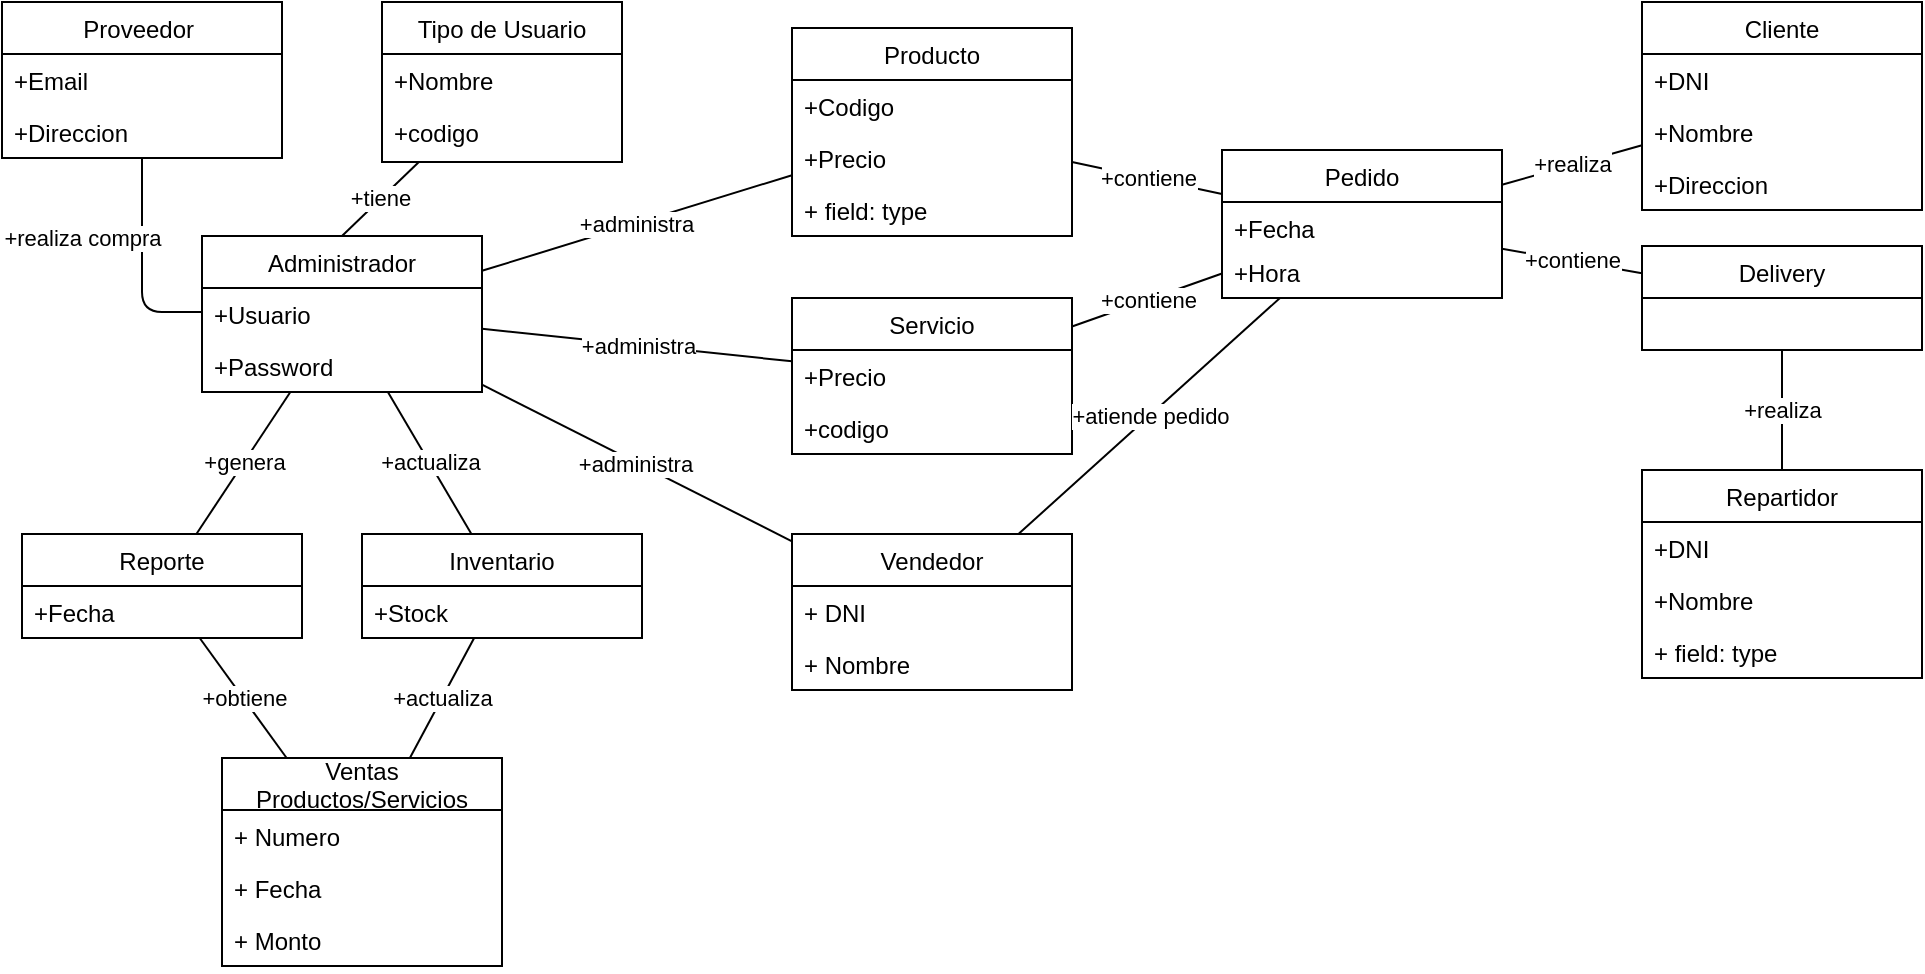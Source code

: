 <mxfile version="13.10.0" type="github">
  <diagram name="Page-1" id="c4acf3e9-155e-7222-9cf6-157b1a14988f">
    <mxGraphModel dx="1108" dy="482" grid="1" gridSize="10" guides="1" tooltips="1" connect="1" arrows="1" fold="1" page="1" pageScale="1" pageWidth="850" pageHeight="1100" background="#ffffff" math="0" shadow="0">
      <root>
        <mxCell id="0" />
        <mxCell id="1" parent="0" />
        <mxCell id="vYBXI7EpYj5DPCw9PO8Z-1" value="Ventas &#xa;Productos/Servicios" style="swimlane;fontStyle=0;childLayout=stackLayout;horizontal=1;startSize=26;fillColor=none;horizontalStack=0;resizeParent=1;resizeParentMax=0;resizeLast=0;collapsible=1;marginBottom=0;" vertex="1" parent="1">
          <mxGeometry x="140" y="390" width="140" height="104" as="geometry" />
        </mxCell>
        <mxCell id="vYBXI7EpYj5DPCw9PO8Z-2" value="+ Numero" style="text;strokeColor=none;fillColor=none;align=left;verticalAlign=top;spacingLeft=4;spacingRight=4;overflow=hidden;rotatable=0;points=[[0,0.5],[1,0.5]];portConstraint=eastwest;" vertex="1" parent="vYBXI7EpYj5DPCw9PO8Z-1">
          <mxGeometry y="26" width="140" height="26" as="geometry" />
        </mxCell>
        <mxCell id="vYBXI7EpYj5DPCw9PO8Z-3" value="+ Fecha" style="text;strokeColor=none;fillColor=none;align=left;verticalAlign=top;spacingLeft=4;spacingRight=4;overflow=hidden;rotatable=0;points=[[0,0.5],[1,0.5]];portConstraint=eastwest;" vertex="1" parent="vYBXI7EpYj5DPCw9PO8Z-1">
          <mxGeometry y="52" width="140" height="26" as="geometry" />
        </mxCell>
        <mxCell id="vYBXI7EpYj5DPCw9PO8Z-4" value="+ Monto" style="text;strokeColor=none;fillColor=none;align=left;verticalAlign=top;spacingLeft=4;spacingRight=4;overflow=hidden;rotatable=0;points=[[0,0.5],[1,0.5]];portConstraint=eastwest;" vertex="1" parent="vYBXI7EpYj5DPCw9PO8Z-1">
          <mxGeometry y="78" width="140" height="26" as="geometry" />
        </mxCell>
        <mxCell id="vYBXI7EpYj5DPCw9PO8Z-5" value="Vendedor" style="swimlane;fontStyle=0;childLayout=stackLayout;horizontal=1;startSize=26;fillColor=none;horizontalStack=0;resizeParent=1;resizeParentMax=0;resizeLast=0;collapsible=1;marginBottom=0;" vertex="1" parent="1">
          <mxGeometry x="425" y="278" width="140" height="78" as="geometry" />
        </mxCell>
        <mxCell id="vYBXI7EpYj5DPCw9PO8Z-6" value="+ DNI" style="text;strokeColor=none;fillColor=none;align=left;verticalAlign=top;spacingLeft=4;spacingRight=4;overflow=hidden;rotatable=0;points=[[0,0.5],[1,0.5]];portConstraint=eastwest;" vertex="1" parent="vYBXI7EpYj5DPCw9PO8Z-5">
          <mxGeometry y="26" width="140" height="26" as="geometry" />
        </mxCell>
        <mxCell id="vYBXI7EpYj5DPCw9PO8Z-7" value="+ Nombre" style="text;strokeColor=none;fillColor=none;align=left;verticalAlign=top;spacingLeft=4;spacingRight=4;overflow=hidden;rotatable=0;points=[[0,0.5],[1,0.5]];portConstraint=eastwest;" vertex="1" parent="vYBXI7EpYj5DPCw9PO8Z-5">
          <mxGeometry y="52" width="140" height="26" as="geometry" />
        </mxCell>
        <mxCell id="vYBXI7EpYj5DPCw9PO8Z-9" value="Reporte" style="swimlane;fontStyle=0;childLayout=stackLayout;horizontal=1;startSize=26;fillColor=none;horizontalStack=0;resizeParent=1;resizeParentMax=0;resizeLast=0;collapsible=1;marginBottom=0;" vertex="1" parent="1">
          <mxGeometry x="40" y="278" width="140" height="52" as="geometry" />
        </mxCell>
        <mxCell id="vYBXI7EpYj5DPCw9PO8Z-10" value="+Fecha" style="text;strokeColor=none;fillColor=none;align=left;verticalAlign=top;spacingLeft=4;spacingRight=4;overflow=hidden;rotatable=0;points=[[0,0.5],[1,0.5]];portConstraint=eastwest;" vertex="1" parent="vYBXI7EpYj5DPCw9PO8Z-9">
          <mxGeometry y="26" width="140" height="26" as="geometry" />
        </mxCell>
        <mxCell id="vYBXI7EpYj5DPCw9PO8Z-13" value="Inventario" style="swimlane;fontStyle=0;childLayout=stackLayout;horizontal=1;startSize=26;fillColor=none;horizontalStack=0;resizeParent=1;resizeParentMax=0;resizeLast=0;collapsible=1;marginBottom=0;" vertex="1" parent="1">
          <mxGeometry x="210" y="278" width="140" height="52" as="geometry" />
        </mxCell>
        <mxCell id="vYBXI7EpYj5DPCw9PO8Z-14" value="+Stock" style="text;strokeColor=none;fillColor=none;align=left;verticalAlign=top;spacingLeft=4;spacingRight=4;overflow=hidden;rotatable=0;points=[[0,0.5],[1,0.5]];portConstraint=eastwest;" vertex="1" parent="vYBXI7EpYj5DPCw9PO8Z-13">
          <mxGeometry y="26" width="140" height="26" as="geometry" />
        </mxCell>
        <mxCell id="vYBXI7EpYj5DPCw9PO8Z-17" value="Proveedor " style="swimlane;fontStyle=0;childLayout=stackLayout;horizontal=1;startSize=26;fillColor=none;horizontalStack=0;resizeParent=1;resizeParentMax=0;resizeLast=0;collapsible=1;marginBottom=0;" vertex="1" parent="1">
          <mxGeometry x="30" y="12" width="140" height="78" as="geometry" />
        </mxCell>
        <mxCell id="vYBXI7EpYj5DPCw9PO8Z-18" value="+Email" style="text;strokeColor=none;fillColor=none;align=left;verticalAlign=top;spacingLeft=4;spacingRight=4;overflow=hidden;rotatable=0;points=[[0,0.5],[1,0.5]];portConstraint=eastwest;" vertex="1" parent="vYBXI7EpYj5DPCw9PO8Z-17">
          <mxGeometry y="26" width="140" height="26" as="geometry" />
        </mxCell>
        <mxCell id="vYBXI7EpYj5DPCw9PO8Z-19" value="+Direccion" style="text;strokeColor=none;fillColor=none;align=left;verticalAlign=top;spacingLeft=4;spacingRight=4;overflow=hidden;rotatable=0;points=[[0,0.5],[1,0.5]];portConstraint=eastwest;" vertex="1" parent="vYBXI7EpYj5DPCw9PO8Z-17">
          <mxGeometry y="52" width="140" height="26" as="geometry" />
        </mxCell>
        <mxCell id="vYBXI7EpYj5DPCw9PO8Z-21" value="Administrador" style="swimlane;fontStyle=0;childLayout=stackLayout;horizontal=1;startSize=26;fillColor=none;horizontalStack=0;resizeParent=1;resizeParentMax=0;resizeLast=0;collapsible=1;marginBottom=0;" vertex="1" parent="1">
          <mxGeometry x="130" y="129" width="140" height="78" as="geometry" />
        </mxCell>
        <mxCell id="vYBXI7EpYj5DPCw9PO8Z-22" value="+Usuario" style="text;strokeColor=none;fillColor=none;align=left;verticalAlign=top;spacingLeft=4;spacingRight=4;overflow=hidden;rotatable=0;points=[[0,0.5],[1,0.5]];portConstraint=eastwest;" vertex="1" parent="vYBXI7EpYj5DPCw9PO8Z-21">
          <mxGeometry y="26" width="140" height="26" as="geometry" />
        </mxCell>
        <mxCell id="vYBXI7EpYj5DPCw9PO8Z-23" value="+Password" style="text;strokeColor=none;fillColor=none;align=left;verticalAlign=top;spacingLeft=4;spacingRight=4;overflow=hidden;rotatable=0;points=[[0,0.5],[1,0.5]];portConstraint=eastwest;" vertex="1" parent="vYBXI7EpYj5DPCw9PO8Z-21">
          <mxGeometry y="52" width="140" height="26" as="geometry" />
        </mxCell>
        <mxCell id="vYBXI7EpYj5DPCw9PO8Z-25" value="Servicio" style="swimlane;fontStyle=0;childLayout=stackLayout;horizontal=1;startSize=26;fillColor=none;horizontalStack=0;resizeParent=1;resizeParentMax=0;resizeLast=0;collapsible=1;marginBottom=0;" vertex="1" parent="1">
          <mxGeometry x="425" y="160" width="140" height="78" as="geometry" />
        </mxCell>
        <mxCell id="vYBXI7EpYj5DPCw9PO8Z-26" value="+Precio" style="text;strokeColor=none;fillColor=none;align=left;verticalAlign=top;spacingLeft=4;spacingRight=4;overflow=hidden;rotatable=0;points=[[0,0.5],[1,0.5]];portConstraint=eastwest;" vertex="1" parent="vYBXI7EpYj5DPCw9PO8Z-25">
          <mxGeometry y="26" width="140" height="26" as="geometry" />
        </mxCell>
        <mxCell id="vYBXI7EpYj5DPCw9PO8Z-27" value="+codigo" style="text;strokeColor=none;fillColor=none;align=left;verticalAlign=top;spacingLeft=4;spacingRight=4;overflow=hidden;rotatable=0;points=[[0,0.5],[1,0.5]];portConstraint=eastwest;" vertex="1" parent="vYBXI7EpYj5DPCw9PO8Z-25">
          <mxGeometry y="52" width="140" height="26" as="geometry" />
        </mxCell>
        <mxCell id="vYBXI7EpYj5DPCw9PO8Z-29" value="Producto" style="swimlane;fontStyle=0;childLayout=stackLayout;horizontal=1;startSize=26;fillColor=none;horizontalStack=0;resizeParent=1;resizeParentMax=0;resizeLast=0;collapsible=1;marginBottom=0;" vertex="1" parent="1">
          <mxGeometry x="425" y="25" width="140" height="104" as="geometry" />
        </mxCell>
        <mxCell id="vYBXI7EpYj5DPCw9PO8Z-30" value="+Codigo" style="text;strokeColor=none;fillColor=none;align=left;verticalAlign=top;spacingLeft=4;spacingRight=4;overflow=hidden;rotatable=0;points=[[0,0.5],[1,0.5]];portConstraint=eastwest;" vertex="1" parent="vYBXI7EpYj5DPCw9PO8Z-29">
          <mxGeometry y="26" width="140" height="26" as="geometry" />
        </mxCell>
        <mxCell id="vYBXI7EpYj5DPCw9PO8Z-31" value="+Precio" style="text;strokeColor=none;fillColor=none;align=left;verticalAlign=top;spacingLeft=4;spacingRight=4;overflow=hidden;rotatable=0;points=[[0,0.5],[1,0.5]];portConstraint=eastwest;" vertex="1" parent="vYBXI7EpYj5DPCw9PO8Z-29">
          <mxGeometry y="52" width="140" height="26" as="geometry" />
        </mxCell>
        <mxCell id="vYBXI7EpYj5DPCw9PO8Z-32" value="+ field: type" style="text;strokeColor=none;fillColor=none;align=left;verticalAlign=top;spacingLeft=4;spacingRight=4;overflow=hidden;rotatable=0;points=[[0,0.5],[1,0.5]];portConstraint=eastwest;" vertex="1" parent="vYBXI7EpYj5DPCw9PO8Z-29">
          <mxGeometry y="78" width="140" height="26" as="geometry" />
        </mxCell>
        <mxCell id="vYBXI7EpYj5DPCw9PO8Z-33" value="Pedido" style="swimlane;fontStyle=0;childLayout=stackLayout;horizontal=1;startSize=26;fillColor=none;horizontalStack=0;resizeParent=1;resizeParentMax=0;resizeLast=0;collapsible=1;marginBottom=0;" vertex="1" parent="1">
          <mxGeometry x="640" y="86" width="140" height="74" as="geometry" />
        </mxCell>
        <mxCell id="vYBXI7EpYj5DPCw9PO8Z-34" value="+Fecha" style="text;strokeColor=none;fillColor=none;align=left;verticalAlign=top;spacingLeft=4;spacingRight=4;overflow=hidden;rotatable=0;points=[[0,0.5],[1,0.5]];portConstraint=eastwest;" vertex="1" parent="vYBXI7EpYj5DPCw9PO8Z-33">
          <mxGeometry y="26" width="140" height="22" as="geometry" />
        </mxCell>
        <mxCell id="vYBXI7EpYj5DPCw9PO8Z-35" value="+Hora" style="text;strokeColor=none;fillColor=none;align=left;verticalAlign=top;spacingLeft=4;spacingRight=4;overflow=hidden;rotatable=0;points=[[0,0.5],[1,0.5]];portConstraint=eastwest;" vertex="1" parent="vYBXI7EpYj5DPCw9PO8Z-33">
          <mxGeometry y="48" width="140" height="26" as="geometry" />
        </mxCell>
        <mxCell id="vYBXI7EpYj5DPCw9PO8Z-37" value="Cliente" style="swimlane;fontStyle=0;childLayout=stackLayout;horizontal=1;startSize=26;fillColor=none;horizontalStack=0;resizeParent=1;resizeParentMax=0;resizeLast=0;collapsible=1;marginBottom=0;" vertex="1" parent="1">
          <mxGeometry x="850" y="12" width="140" height="104" as="geometry" />
        </mxCell>
        <mxCell id="vYBXI7EpYj5DPCw9PO8Z-38" value="+DNI" style="text;strokeColor=none;fillColor=none;align=left;verticalAlign=top;spacingLeft=4;spacingRight=4;overflow=hidden;rotatable=0;points=[[0,0.5],[1,0.5]];portConstraint=eastwest;" vertex="1" parent="vYBXI7EpYj5DPCw9PO8Z-37">
          <mxGeometry y="26" width="140" height="26" as="geometry" />
        </mxCell>
        <mxCell id="vYBXI7EpYj5DPCw9PO8Z-39" value="+Nombre" style="text;strokeColor=none;fillColor=none;align=left;verticalAlign=top;spacingLeft=4;spacingRight=4;overflow=hidden;rotatable=0;points=[[0,0.5],[1,0.5]];portConstraint=eastwest;" vertex="1" parent="vYBXI7EpYj5DPCw9PO8Z-37">
          <mxGeometry y="52" width="140" height="26" as="geometry" />
        </mxCell>
        <mxCell id="vYBXI7EpYj5DPCw9PO8Z-40" value="+Direccion" style="text;strokeColor=none;fillColor=none;align=left;verticalAlign=top;spacingLeft=4;spacingRight=4;overflow=hidden;rotatable=0;points=[[0,0.5],[1,0.5]];portConstraint=eastwest;" vertex="1" parent="vYBXI7EpYj5DPCw9PO8Z-37">
          <mxGeometry y="78" width="140" height="26" as="geometry" />
        </mxCell>
        <mxCell id="vYBXI7EpYj5DPCw9PO8Z-41" value="Delivery" style="swimlane;fontStyle=0;childLayout=stackLayout;horizontal=1;startSize=26;fillColor=none;horizontalStack=0;resizeParent=1;resizeParentMax=0;resizeLast=0;collapsible=1;marginBottom=0;" vertex="1" parent="1">
          <mxGeometry x="850" y="134" width="140" height="52" as="geometry" />
        </mxCell>
        <mxCell id="vYBXI7EpYj5DPCw9PO8Z-45" value="Repartidor" style="swimlane;fontStyle=0;childLayout=stackLayout;horizontal=1;startSize=26;fillColor=none;horizontalStack=0;resizeParent=1;resizeParentMax=0;resizeLast=0;collapsible=1;marginBottom=0;" vertex="1" parent="1">
          <mxGeometry x="850" y="246" width="140" height="104" as="geometry" />
        </mxCell>
        <mxCell id="vYBXI7EpYj5DPCw9PO8Z-46" value="+DNI" style="text;strokeColor=none;fillColor=none;align=left;verticalAlign=top;spacingLeft=4;spacingRight=4;overflow=hidden;rotatable=0;points=[[0,0.5],[1,0.5]];portConstraint=eastwest;" vertex="1" parent="vYBXI7EpYj5DPCw9PO8Z-45">
          <mxGeometry y="26" width="140" height="26" as="geometry" />
        </mxCell>
        <mxCell id="vYBXI7EpYj5DPCw9PO8Z-47" value="+Nombre" style="text;strokeColor=none;fillColor=none;align=left;verticalAlign=top;spacingLeft=4;spacingRight=4;overflow=hidden;rotatable=0;points=[[0,0.5],[1,0.5]];portConstraint=eastwest;" vertex="1" parent="vYBXI7EpYj5DPCw9PO8Z-45">
          <mxGeometry y="52" width="140" height="26" as="geometry" />
        </mxCell>
        <mxCell id="vYBXI7EpYj5DPCw9PO8Z-48" value="+ field: type" style="text;strokeColor=none;fillColor=none;align=left;verticalAlign=top;spacingLeft=4;spacingRight=4;overflow=hidden;rotatable=0;points=[[0,0.5],[1,0.5]];portConstraint=eastwest;" vertex="1" parent="vYBXI7EpYj5DPCw9PO8Z-45">
          <mxGeometry y="78" width="140" height="26" as="geometry" />
        </mxCell>
        <mxCell id="vYBXI7EpYj5DPCw9PO8Z-49" value="Tipo de Usuario" style="swimlane;fontStyle=0;childLayout=stackLayout;horizontal=1;startSize=26;fillColor=none;horizontalStack=0;resizeParent=1;resizeParentMax=0;resizeLast=0;collapsible=1;marginBottom=0;" vertex="1" parent="1">
          <mxGeometry x="220" y="12" width="120" height="80" as="geometry" />
        </mxCell>
        <mxCell id="vYBXI7EpYj5DPCw9PO8Z-50" value="+Nombre" style="text;strokeColor=none;fillColor=none;align=left;verticalAlign=top;spacingLeft=4;spacingRight=4;overflow=hidden;rotatable=0;points=[[0,0.5],[1,0.5]];portConstraint=eastwest;" vertex="1" parent="vYBXI7EpYj5DPCw9PO8Z-49">
          <mxGeometry y="26" width="120" height="26" as="geometry" />
        </mxCell>
        <mxCell id="vYBXI7EpYj5DPCw9PO8Z-51" value="+codigo" style="text;strokeColor=none;fillColor=none;align=left;verticalAlign=top;spacingLeft=4;spacingRight=4;overflow=hidden;rotatable=0;points=[[0,0.5],[1,0.5]];portConstraint=eastwest;" vertex="1" parent="vYBXI7EpYj5DPCw9PO8Z-49">
          <mxGeometry y="52" width="120" height="28" as="geometry" />
        </mxCell>
        <mxCell id="vYBXI7EpYj5DPCw9PO8Z-54" value="+realiza compra" style="endArrow=none;html=1;edgeStyle=orthogonalEdgeStyle;" edge="1" parent="1" source="vYBXI7EpYj5DPCw9PO8Z-19" target="vYBXI7EpYj5DPCw9PO8Z-21">
          <mxGeometry x="-0.252" y="-30" relative="1" as="geometry">
            <mxPoint x="86" y="110" as="sourcePoint" />
            <mxPoint x="200" y="154" as="targetPoint" />
            <Array as="points">
              <mxPoint x="100" y="167" />
            </Array>
            <mxPoint as="offset" />
          </mxGeometry>
        </mxCell>
        <mxCell id="vYBXI7EpYj5DPCw9PO8Z-57" value="+administra" style="endArrow=none;html=1;" edge="1" parent="1" source="vYBXI7EpYj5DPCw9PO8Z-21" target="vYBXI7EpYj5DPCw9PO8Z-29">
          <mxGeometry relative="1" as="geometry">
            <mxPoint x="300" y="193" as="sourcePoint" />
            <mxPoint x="460" y="193" as="targetPoint" />
          </mxGeometry>
        </mxCell>
        <mxCell id="vYBXI7EpYj5DPCw9PO8Z-60" value="+administra" style="endArrow=none;html=1;" edge="1" parent="1" source="vYBXI7EpYj5DPCw9PO8Z-21" target="vYBXI7EpYj5DPCw9PO8Z-25">
          <mxGeometry relative="1" as="geometry">
            <mxPoint x="340" y="260" as="sourcePoint" />
            <mxPoint x="500" y="260" as="targetPoint" />
          </mxGeometry>
        </mxCell>
        <mxCell id="vYBXI7EpYj5DPCw9PO8Z-63" value="+genera" style="endArrow=none;html=1;" edge="1" parent="1" source="vYBXI7EpYj5DPCw9PO8Z-21" target="vYBXI7EpYj5DPCw9PO8Z-9">
          <mxGeometry relative="1" as="geometry">
            <mxPoint x="50" y="263.5" as="sourcePoint" />
            <mxPoint x="210" y="263.5" as="targetPoint" />
          </mxGeometry>
        </mxCell>
        <mxCell id="vYBXI7EpYj5DPCw9PO8Z-66" value="+actualiza" style="endArrow=none;html=1;entryX=0.671;entryY=0;entryDx=0;entryDy=0;entryPerimeter=0;" edge="1" parent="1" source="vYBXI7EpYj5DPCw9PO8Z-13" target="vYBXI7EpYj5DPCw9PO8Z-1">
          <mxGeometry relative="1" as="geometry">
            <mxPoint x="269.1" y="345.022" as="sourcePoint" />
            <mxPoint x="180.0" y="399.998" as="targetPoint" />
          </mxGeometry>
        </mxCell>
        <mxCell id="vYBXI7EpYj5DPCw9PO8Z-67" value="+obtiene" style="endArrow=none;html=1;" edge="1" parent="1" source="vYBXI7EpYj5DPCw9PO8Z-9" target="vYBXI7EpYj5DPCw9PO8Z-1">
          <mxGeometry relative="1" as="geometry">
            <mxPoint x="60" y="368.5" as="sourcePoint" />
            <mxPoint x="220" y="368.5" as="targetPoint" />
          </mxGeometry>
        </mxCell>
        <mxCell id="vYBXI7EpYj5DPCw9PO8Z-70" value="+actualiza" style="endArrow=none;html=1;" edge="1" parent="1" source="vYBXI7EpYj5DPCw9PO8Z-21" target="vYBXI7EpYj5DPCw9PO8Z-13">
          <mxGeometry relative="1" as="geometry">
            <mxPoint x="287.374" y="250" as="sourcePoint" />
            <mxPoint x="220.001" y="303" as="targetPoint" />
          </mxGeometry>
        </mxCell>
        <mxCell id="vYBXI7EpYj5DPCw9PO8Z-71" value="+administra&amp;nbsp;" style="endArrow=none;html=1;" edge="1" parent="1" source="vYBXI7EpYj5DPCw9PO8Z-21" target="vYBXI7EpYj5DPCw9PO8Z-5">
          <mxGeometry relative="1" as="geometry">
            <mxPoint x="378.169" y="225" as="sourcePoint" />
            <mxPoint x="330.0" y="295" as="targetPoint" />
          </mxGeometry>
        </mxCell>
        <mxCell id="vYBXI7EpYj5DPCw9PO8Z-72" value="+tiene" style="endArrow=none;html=1;entryX=0.5;entryY=0;entryDx=0;entryDy=0;" edge="1" parent="1" source="vYBXI7EpYj5DPCw9PO8Z-49" target="vYBXI7EpYj5DPCw9PO8Z-21">
          <mxGeometry relative="1" as="geometry">
            <mxPoint x="170" y="134" as="sourcePoint" />
            <mxPoint x="330" y="134" as="targetPoint" />
          </mxGeometry>
        </mxCell>
        <mxCell id="vYBXI7EpYj5DPCw9PO8Z-75" value="+realiza" style="endArrow=none;html=1;" edge="1" parent="1" source="vYBXI7EpYj5DPCw9PO8Z-33" target="vYBXI7EpYj5DPCw9PO8Z-37">
          <mxGeometry relative="1" as="geometry">
            <mxPoint x="750" y="99.457" as="sourcePoint" />
            <mxPoint x="840" y="104.543" as="targetPoint" />
          </mxGeometry>
        </mxCell>
        <mxCell id="vYBXI7EpYj5DPCw9PO8Z-76" value="+contiene" style="endArrow=none;html=1;" edge="1" parent="1" source="vYBXI7EpYj5DPCw9PO8Z-33" target="vYBXI7EpYj5DPCw9PO8Z-41">
          <mxGeometry relative="1" as="geometry">
            <mxPoint x="770" y="196.457" as="sourcePoint" />
            <mxPoint x="860" y="201.543" as="targetPoint" />
          </mxGeometry>
        </mxCell>
        <mxCell id="vYBXI7EpYj5DPCw9PO8Z-77" value="+realiza" style="endArrow=none;html=1;" edge="1" parent="1" source="vYBXI7EpYj5DPCw9PO8Z-41" target="vYBXI7EpYj5DPCw9PO8Z-45">
          <mxGeometry relative="1" as="geometry">
            <mxPoint x="620" y="203.457" as="sourcePoint" />
            <mxPoint x="710" y="208.543" as="targetPoint" />
          </mxGeometry>
        </mxCell>
        <mxCell id="vYBXI7EpYj5DPCw9PO8Z-78" value="+contiene" style="endArrow=none;html=1;" edge="1" parent="1" source="vYBXI7EpYj5DPCw9PO8Z-29" target="vYBXI7EpYj5DPCw9PO8Z-33">
          <mxGeometry relative="1" as="geometry">
            <mxPoint x="530" y="99.457" as="sourcePoint" />
            <mxPoint x="620" y="104.543" as="targetPoint" />
          </mxGeometry>
        </mxCell>
        <mxCell id="vYBXI7EpYj5DPCw9PO8Z-79" value="+contiene" style="endArrow=none;html=1;" edge="1" parent="1" source="vYBXI7EpYj5DPCw9PO8Z-25" target="vYBXI7EpYj5DPCw9PO8Z-33">
          <mxGeometry relative="1" as="geometry">
            <mxPoint x="640" y="223.457" as="sourcePoint" />
            <mxPoint x="730" y="228.543" as="targetPoint" />
          </mxGeometry>
        </mxCell>
        <mxCell id="vYBXI7EpYj5DPCw9PO8Z-80" value="+atiende pedido" style="endArrow=none;html=1;" edge="1" parent="1" source="vYBXI7EpYj5DPCw9PO8Z-5" target="vYBXI7EpYj5DPCw9PO8Z-33">
          <mxGeometry relative="1" as="geometry">
            <mxPoint x="540" y="184.182" as="sourcePoint" />
            <mxPoint x="620" y="155.818" as="targetPoint" />
          </mxGeometry>
        </mxCell>
      </root>
    </mxGraphModel>
  </diagram>
</mxfile>
